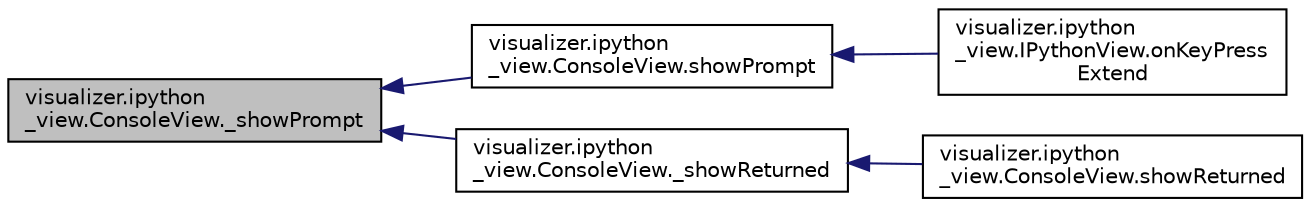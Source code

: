 digraph "visualizer.ipython_view.ConsoleView._showPrompt"
{
  edge [fontname="Helvetica",fontsize="10",labelfontname="Helvetica",labelfontsize="10"];
  node [fontname="Helvetica",fontsize="10",shape=record];
  rankdir="LR";
  Node1 [label="visualizer.ipython\l_view.ConsoleView._showPrompt",height=0.2,width=0.4,color="black", fillcolor="grey75", style="filled", fontcolor="black"];
  Node1 -> Node2 [dir="back",color="midnightblue",fontsize="10",style="solid"];
  Node2 [label="visualizer.ipython\l_view.ConsoleView.showPrompt",height=0.2,width=0.4,color="black", fillcolor="white", style="filled",URL="$d6/d63/classvisualizer_1_1ipython__view_1_1ConsoleView.html#adb014c121dfb0f6769703baa258787e0",tooltip="Prints prompt at start of line. "];
  Node2 -> Node3 [dir="back",color="midnightblue",fontsize="10",style="solid"];
  Node3 [label="visualizer.ipython\l_view.IPythonView.onKeyPress\lExtend",height=0.2,width=0.4,color="black", fillcolor="white", style="filled",URL="$d1/dcb/classvisualizer_1_1ipython__view_1_1IPythonView.html#a0f261fe53c5813480f2fb71b9236f380",tooltip="Key press callback with plenty of shell goodness, like history, autocompletions, etc. "];
  Node1 -> Node4 [dir="back",color="midnightblue",fontsize="10",style="solid"];
  Node4 [label="visualizer.ipython\l_view.ConsoleView._showReturned",height=0.2,width=0.4,color="black", fillcolor="white", style="filled",URL="$d6/d63/classvisualizer_1_1ipython__view_1_1ConsoleView.html#a5fd73a63b28d972cb73270c6101d4eb0",tooltip="Show returned text from last command and print new prompt. "];
  Node4 -> Node5 [dir="back",color="midnightblue",fontsize="10",style="solid"];
  Node5 [label="visualizer.ipython\l_view.ConsoleView.showReturned",height=0.2,width=0.4,color="black", fillcolor="white", style="filled",URL="$d6/d63/classvisualizer_1_1ipython__view_1_1ConsoleView.html#af9d7e1de7e8e53a6c91862fca21747e4",tooltip="Show returned text from last command and print new prompt. "];
}
